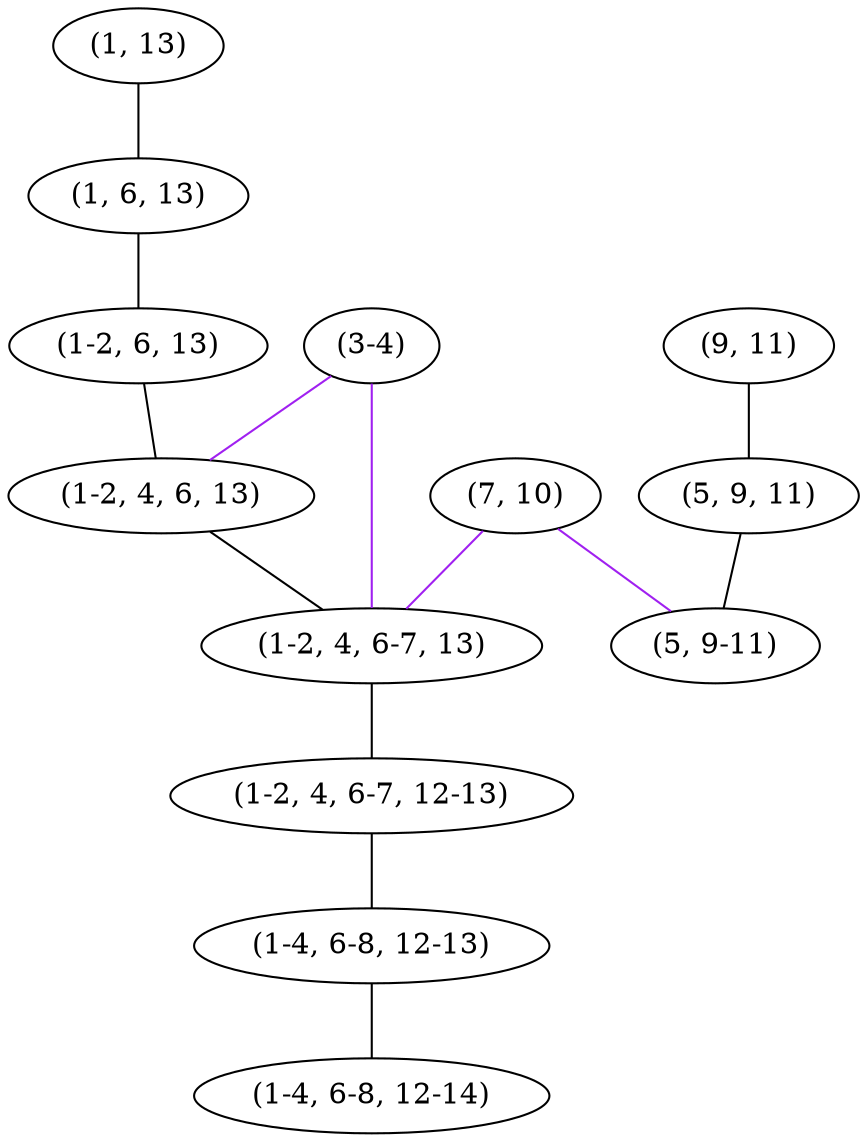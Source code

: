 strict graph "" {
	"(1, 13)"	 [parent=True,
		split=False];
	"(1, 6, 13)"	 [parent=True,
		split=False];
	"(1, 13)" -- "(1, 6, 13)"	 [color=r];
	"(3-4)"	 [parent=True,
		split=True];
	"(1-2, 4, 6, 13)"	 [parent=True,
		split=False];
	"(3-4)" -- "(1-2, 4, 6, 13)"	 [color=purple];
	"(1-2, 4, 6-7, 13)"	 [parent=True,
		split=False];
	"(3-4)" -- "(1-2, 4, 6-7, 13)"	 [color=purple];
	"(7, 10)"	 [parent=True,
		split=True];
	"(5, 9-11)"	 [parent=False,
		split=False];
	"(7, 10)" -- "(5, 9-11)"	 [color=purple];
	"(7, 10)" -- "(1-2, 4, 6-7, 13)"	 [color=purple];
	"(9, 11)"	 [parent=True,
		split=False];
	"(5, 9, 11)"	 [parent=True,
		split=False];
	"(9, 11)" -- "(5, 9, 11)"	 [color=r];
	"(1-2, 6, 13)"	 [parent=True,
		split=False];
	"(1, 6, 13)" -- "(1-2, 6, 13)"	 [color=r];
	"(5, 9, 11)" -- "(5, 9-11)"	 [color=r];
	"(1-2, 6, 13)" -- "(1-2, 4, 6, 13)"	 [color=r];
	"(1-2, 4, 6, 13)" -- "(1-2, 4, 6-7, 13)"	 [color=r];
	"(1-2, 4, 6-7, 12-13)"	 [parent=True,
		split=False];
	"(1-2, 4, 6-7, 13)" -- "(1-2, 4, 6-7, 12-13)"	 [color=r];
	"(1-4, 6-8, 12-13)"	 [parent=True,
		split=False];
	"(1-2, 4, 6-7, 12-13)" -- "(1-4, 6-8, 12-13)"	 [color=r];
	"(1-4, 6-8, 12-14)"	 [parent=False,
		split=False];
	"(1-4, 6-8, 12-13)" -- "(1-4, 6-8, 12-14)"	 [color=r];
}
